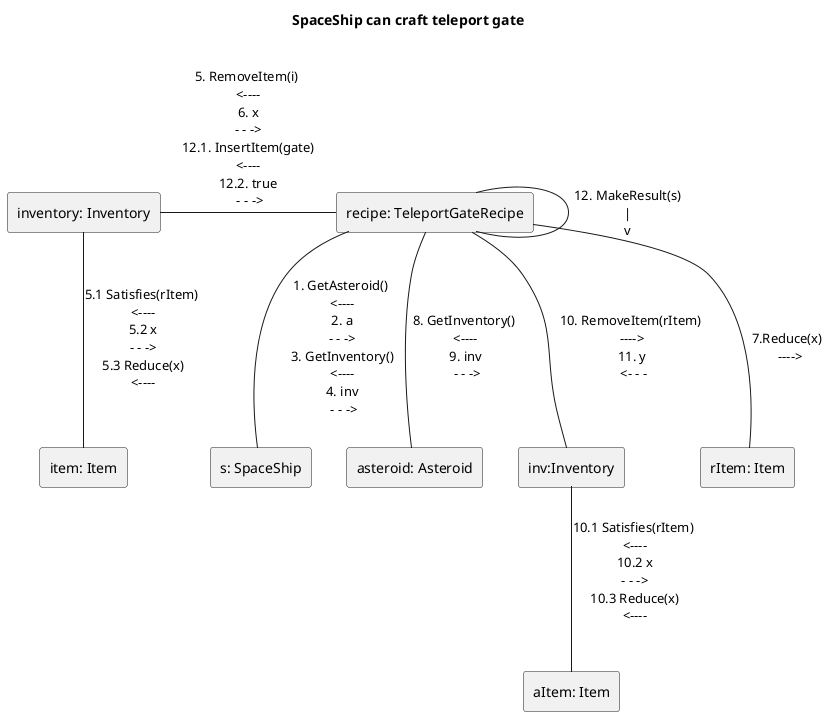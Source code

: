 @startuml
rectangle "recipe: TeleportGateRecipe" as recipe 
rectangle "s: SpaceShip" as s 
rectangle "inventory: Inventory" as inventory 
rectangle "asteroid: Asteroid" as asteroid
rectangle "inv:Inventory" as inv 
rectangle "rItem: Item" as rItem
rectangle "item: Item" as item
rectangle "aItem: Item" as aItem


title SpaceShip can craft teleport gate \n 

recipe -- s: 1. GetAsteroid() \n <---- \n 2. a \n - - -> \n 3. GetInventory() \n <---- \n 4. inv \n - - -> 


recipe -left- inventory: 5. RemoveItem(i) \n <---- \n 6. x \n - - -> \n 12.1. InsertItem(gate) \n <---- \n 12.2. true \n - - -> 

inventory -- item: 5.1 Satisfies(rItem) \n <---- \n 5.2 x \n - - -> \n 5.3 Reduce(x) \n <---- \n 

recipe -- rItem: 7.Reduce(x) \n ---->

recipe -- asteroid: 8. GetInventory() \n <---- \n 9. inv \n - - -> 

recipe -- inv: 10. RemoveItem(rItem) \n ----> \n 11. y \n <- - - 

inv -- aItem: 10.1 Satisfies(rItem) \n <---- \n 10.2 x \n - - -> \n 10.3 Reduce(x) \n <---- \n 


recipe -down- recipe: 12. MakeResult(s)\n | \nv





@enduml